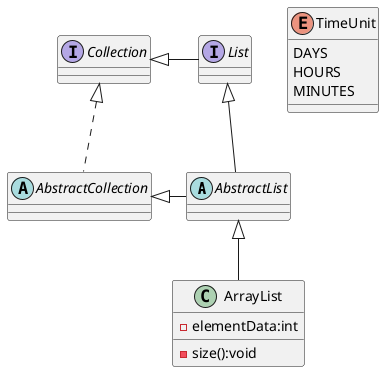 @startuml
abstract class AbstractList
abstract AbstractCollection
interface List
interface Collection

List <|-- AbstractList
Collection <|.. AbstractCollection

Collection <|- List
AbstractCollection <|- AbstractList
AbstractList <|-- ArrayList

class ArrayList   {
- elementData:int
- size():void
}
enum TimeUnit {
DAYS
HOURS
MINUTES
}








@enduml